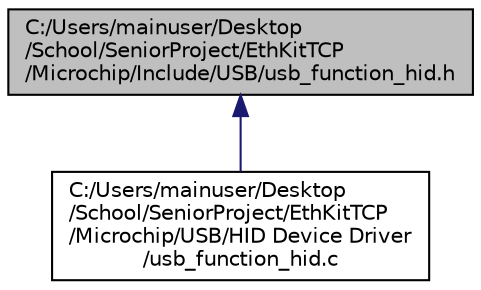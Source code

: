 digraph "C:/Users/mainuser/Desktop/School/SeniorProject/EthKitTCP/Microchip/Include/USB/usb_function_hid.h"
{
  edge [fontname="Helvetica",fontsize="10",labelfontname="Helvetica",labelfontsize="10"];
  node [fontname="Helvetica",fontsize="10",shape=record];
  Node1 [label="C:/Users/mainuser/Desktop\l/School/SeniorProject/EthKitTCP\l/Microchip/Include/USB/usb_function_hid.h",height=0.2,width=0.4,color="black", fillcolor="grey75", style="filled", fontcolor="black"];
  Node1 -> Node2 [dir="back",color="midnightblue",fontsize="10",style="solid"];
  Node2 [label="C:/Users/mainuser/Desktop\l/School/SeniorProject/EthKitTCP\l/Microchip/USB/HID Device Driver\l/usb_function_hid.c",height=0.2,width=0.4,color="black", fillcolor="white", style="filled",URL="$usb__function__hid_8c.html"];
}
